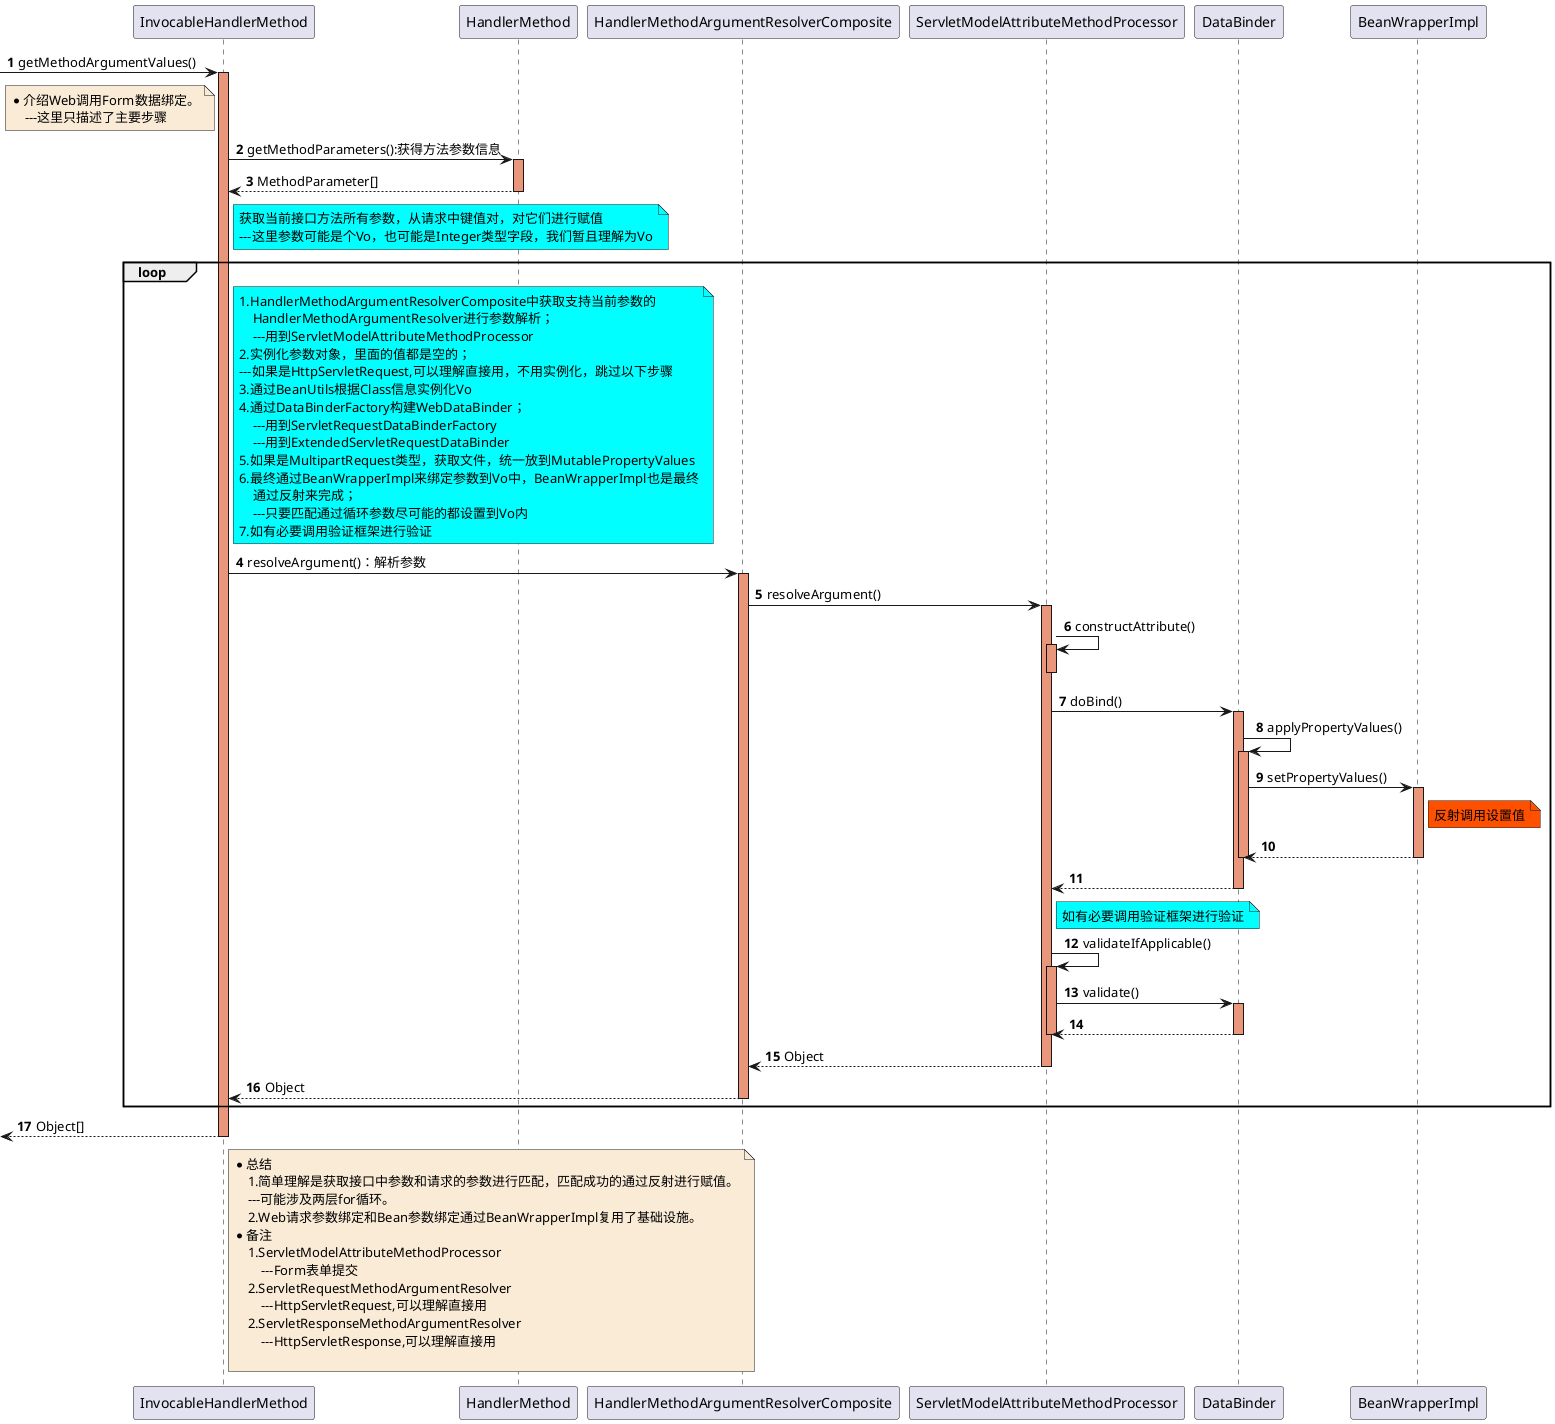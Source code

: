 @startuml
autonumber

-> InvocableHandlerMethod: getMethodArgumentValues()
activate InvocableHandlerMethod #DarkSalmon

    note left of InvocableHandlerMethod #FAEBD7
        *介绍Web调用Form数据绑定。
            ---这里只描述了主要步骤
    end note

    InvocableHandlerMethod -> HandlerMethod : getMethodParameters():获得方法参数信息
    activate HandlerMethod #DarkSalmon
    HandlerMethod --> InvocableHandlerMethod : MethodParameter[]
    deactivate HandlerMethod
    note right of InvocableHandlerMethod #aqua
        获取当前接口方法所有参数，从请求中键值对，对它们进行赋值
        ---这里参数可能是个Vo，也可能是Integer类型字段，我们暂且理解为Vo
    end note
    loop
        note right of InvocableHandlerMethod #aqua
            1.HandlerMethodArgumentResolverComposite中获取支持当前参数的
                HandlerMethodArgumentResolver进行参数解析；
                ---用到ServletModelAttributeMethodProcessor
            2.实例化参数对象，里面的值都是空的；
            ---如果是HttpServletRequest,可以理解直接用，不用实例化，跳过以下步骤
            3.通过BeanUtils根据Class信息实例化Vo
            4.通过DataBinderFactory构建WebDataBinder；
                ---用到ServletRequestDataBinderFactory
                ---用到ExtendedServletRequestDataBinder
            5.如果是MultipartRequest类型，获取文件，统一放到MutablePropertyValues
            6.最终通过BeanWrapperImpl来绑定参数到Vo中，BeanWrapperImpl也是最终
                通过反射来完成；
                ---只要匹配通过循环参数尽可能的都设置到Vo内
            7.如有必要调用验证框架进行验证
        end note


        InvocableHandlerMethod -> HandlerMethodArgumentResolverComposite: resolveArgument()：解析参数
        activate HandlerMethodArgumentResolverComposite #DarkSalmon

            HandlerMethodArgumentResolverComposite -> ServletModelAttributeMethodProcessor: resolveArgument()
            activate ServletModelAttributeMethodProcessor #DarkSalmon

                ServletModelAttributeMethodProcessor -> ServletModelAttributeMethodProcessor : constructAttribute()
                activate ServletModelAttributeMethodProcessor #DarkSalmon
                deactivate ServletModelAttributeMethodProcessor

                ServletModelAttributeMethodProcessor -> DataBinder :doBind()
                activate DataBinder #DarkSalmon

                    DataBinder -> DataBinder :applyPropertyValues()
                    activate DataBinder #DarkSalmon

                        DataBinder -> BeanWrapperImpl :setPropertyValues()
                        activate BeanWrapperImpl #DarkSalmon
                            note right of BeanWrapperImpl #FF5000
                               反射调用设置值
                            end note

                        BeanWrapperImpl --> DataBinder
                        deactivate BeanWrapperImpl

                    deactivate DataBinder

                DataBinder --> ServletModelAttributeMethodProcessor
                deactivate DataBinder

                note right of ServletModelAttributeMethodProcessor #aqua
                   如有必要调用验证框架进行验证
                end note
                ServletModelAttributeMethodProcessor -> ServletModelAttributeMethodProcessor : validateIfApplicable()
                activate ServletModelAttributeMethodProcessor #DarkSalmon

                    ServletModelAttributeMethodProcessor -> DataBinder :validate()
                    activate DataBinder #DarkSalmon
                    DataBinder --> ServletModelAttributeMethodProcessor
                    deactivate DataBinder

                deactivate ServletModelAttributeMethodProcessor

            ServletModelAttributeMethodProcessor --> HandlerMethodArgumentResolverComposite : Object
            deactivate ServletModelAttributeMethodProcessor

        HandlerMethodArgumentResolverComposite --> InvocableHandlerMethod : Object
        deactivate HandlerMethodArgumentResolverComposite


    end

   
<-- InvocableHandlerMethod : Object[]
deactivate InvocableHandlerMethod

note right of InvocableHandlerMethod #FAEBD7
    *总结
        1.简单理解是获取接口中参数和请求的参数进行匹配，匹配成功的通过反射进行赋值。
        ---可能涉及两层for循环。
        2.Web请求参数绑定和Bean参数绑定通过BeanWrapperImpl复用了基础设施。
    *备注
        1.ServletModelAttributeMethodProcessor
            ---Form表单提交
        2.ServletRequestMethodArgumentResolver
            ---HttpServletRequest,可以理解直接用
        2.ServletResponseMethodArgumentResolver
            ---HttpServletResponse,可以理解直接用

end note

@enduml